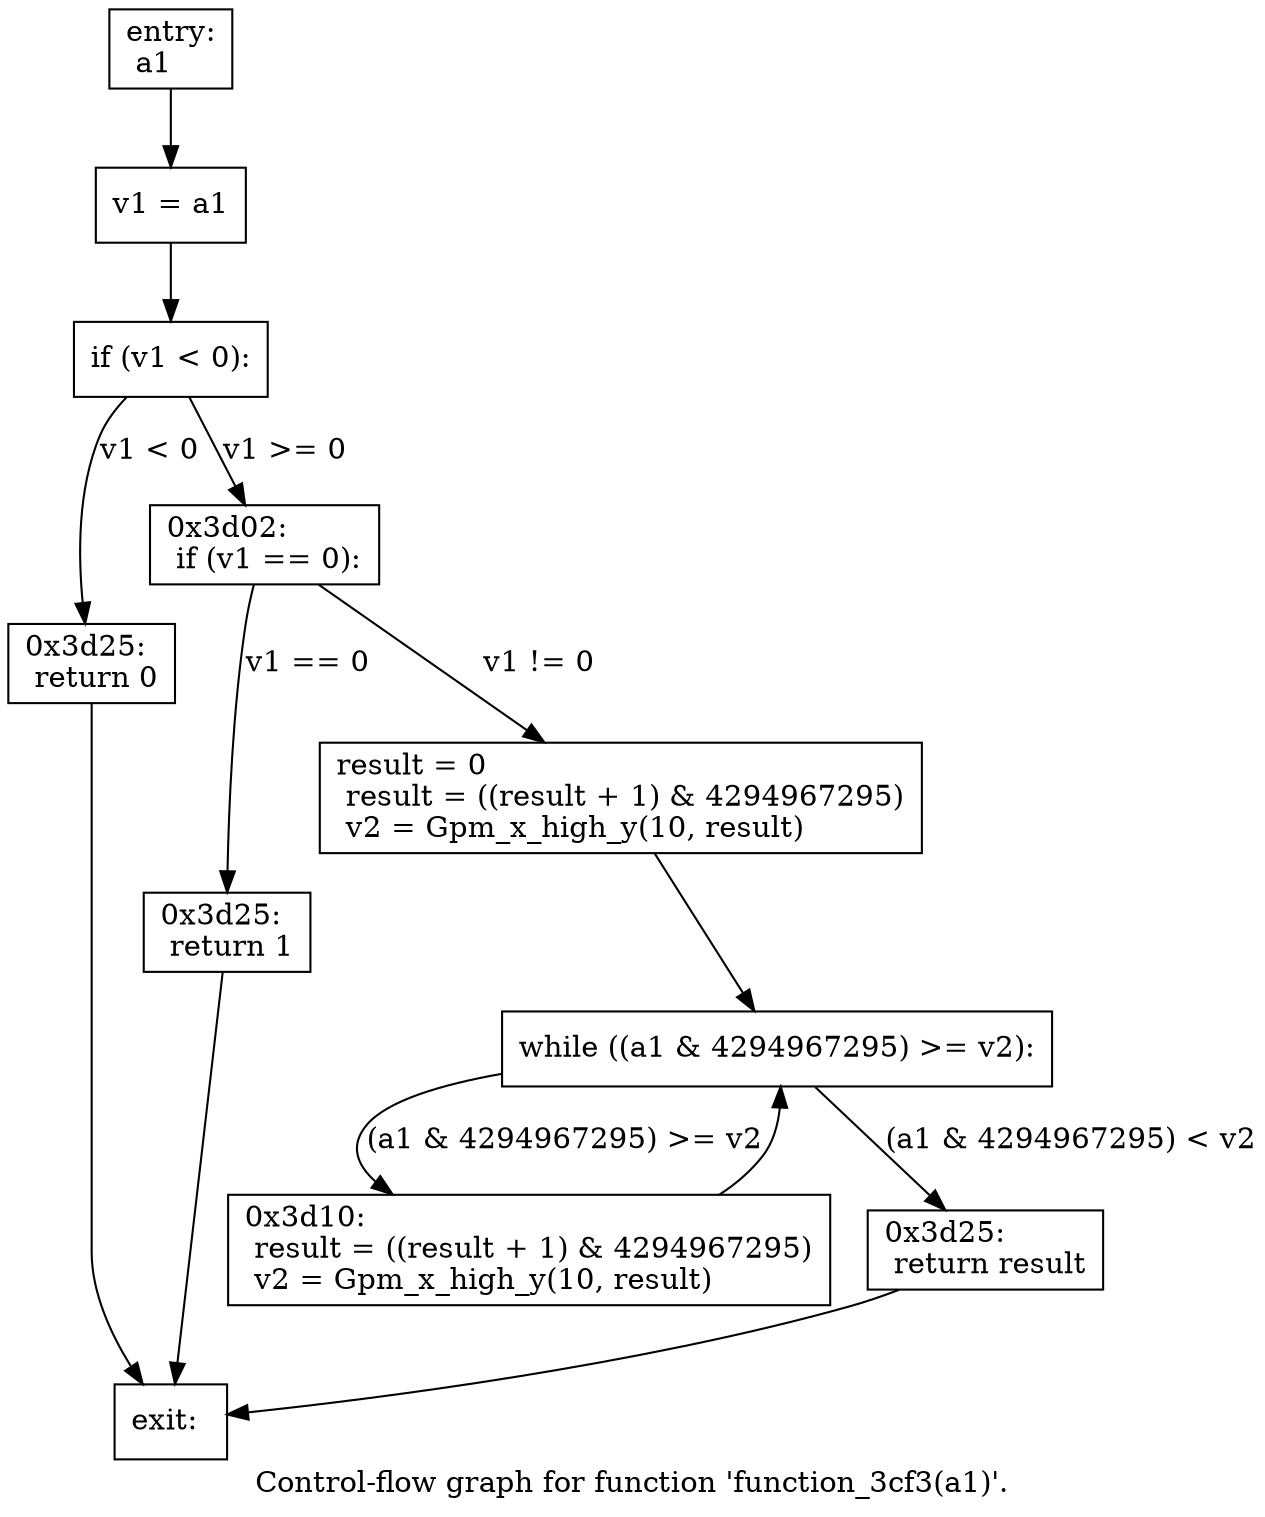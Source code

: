 digraph "Control-flow graph for function 'function_3cf3(a1)'." {
  label="Control-flow graph for function 'function_3cf3(a1)'.";
  node [shape=record];

  Node0771CE20 [label="{entry:\l  a1\l}"];
  Node0771CE20 -> Node0771D378;
  Node0771D378 [label="{  v1 = a1\l}"];
  Node0771D378 -> Node0771D570;
  Node0771D570 [label="{  if (v1 \< 0):\l}"];
  Node0771D570 -> Node0771D498 [label="v1 \< 0"];
  Node0771D570 -> Node0771CE68 [label="v1 \>= 0"];
  Node0771D498 [label="{0x3d25:\l  return 0\l}"];
  Node0771D498 -> Node0771D018;
  Node0771CE68 [label="{0x3d02:\l  if (v1 == 0):\l}"];
  Node0771CE68 -> Node0771CEF8 [label="v1 == 0"];
  Node0771CE68 -> Node0771D450 [label="v1 != 0"];
  Node0771D018 [label="{exit:\l}"];
  Node0771CEF8 [label="{0x3d25:\l  return 1\l}"];
  Node0771CEF8 -> Node0771D018;
  Node0771D450 [label="{  result = 0\l  result = ((result + 1) & 4294967295)\l  v2 = Gpm_x_high_y(10, result)\l}"];
  Node0771D450 -> Node0771CEB0;
  Node0771CEB0 [label="{  while ((a1 & 4294967295) \>= v2):\l}"];
  Node0771CEB0 -> Node0771CF88 [label="(a1 & 4294967295) \>= v2"];
  Node0771CEB0 -> Node0771D5B8 [label="(a1 & 4294967295) \< v2"];
  Node0771CF88 [label="{0x3d10:\l  result = ((result + 1) & 4294967295)\l  v2 = Gpm_x_high_y(10, result)\l}"];
  Node0771CF88 -> Node0771CEB0;
  Node0771D5B8 [label="{0x3d25:\l  return result\l}"];
  Node0771D5B8 -> Node0771D018;

}
